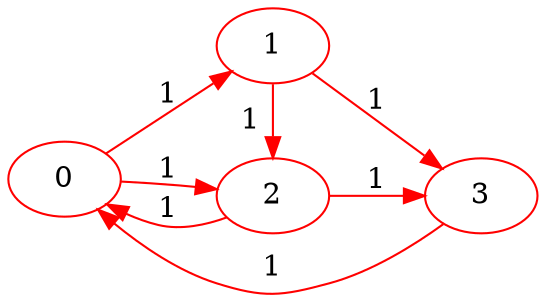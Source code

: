 digraph G {
ranksep = "equally";
rankdir = LR;
{rank = same; 0; };
{rank = same; 1; 2; };
{rank = same; 3; };
{rank = same; };
3 [color = "red"];
2 [color = "red"];
1 [color = "red"];
0 [color = "red"];
0->1[label="1" color = "red"];
0->2[label="1" color = "red"];
1->2[label="1" color = "red"];
1->3[label="1" color = "red"];
2->0[label="1" color = "red"];
2->3[label="1" color = "red"];
3->0[label="1" color = "red"];
}
